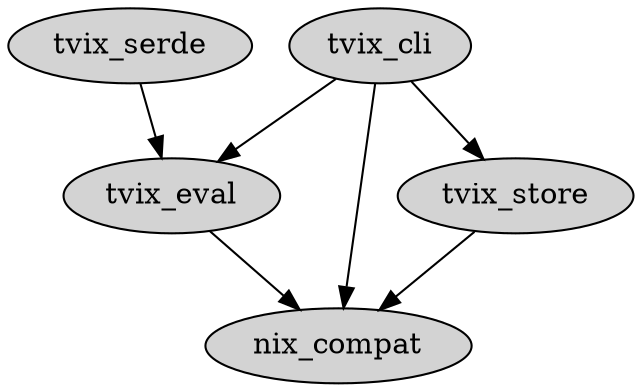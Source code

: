 digraph {
    bgcolor="transparent"
    node [fillcolor="lightgrey",style="filled"]

    tvix_cli
    tvix_eval
    nix_compat
    tvix_serde
    tvix_store

    tvix_cli -> tvix_store
    tvix_cli -> nix_compat
    tvix_cli -> tvix_eval

    tvix_store -> nix_compat
    tvix_eval -> nix_compat

    tvix_serde -> tvix_eval
}
